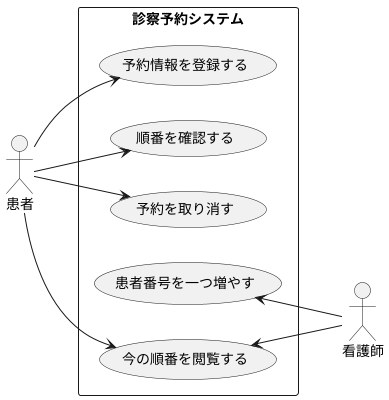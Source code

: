 @startuml ユースケース図
    left to right direction
    actor 患者 as kan
    actor 看護師 as ns
    rectangle 診察予約システム{
        usecase 予約情報を登録する as res
        usecase 順番を確認する as conf
        usecase 予約を取り消す as del
        usecase 患者番号を一つ増やす as inc
        usecase 今の順番を閲覧する as look
    }
    kan --> res
    kan --> conf
    kan --> del
    inc <-- ns
    look <-- ns 
    look <-- kan 

@enduml